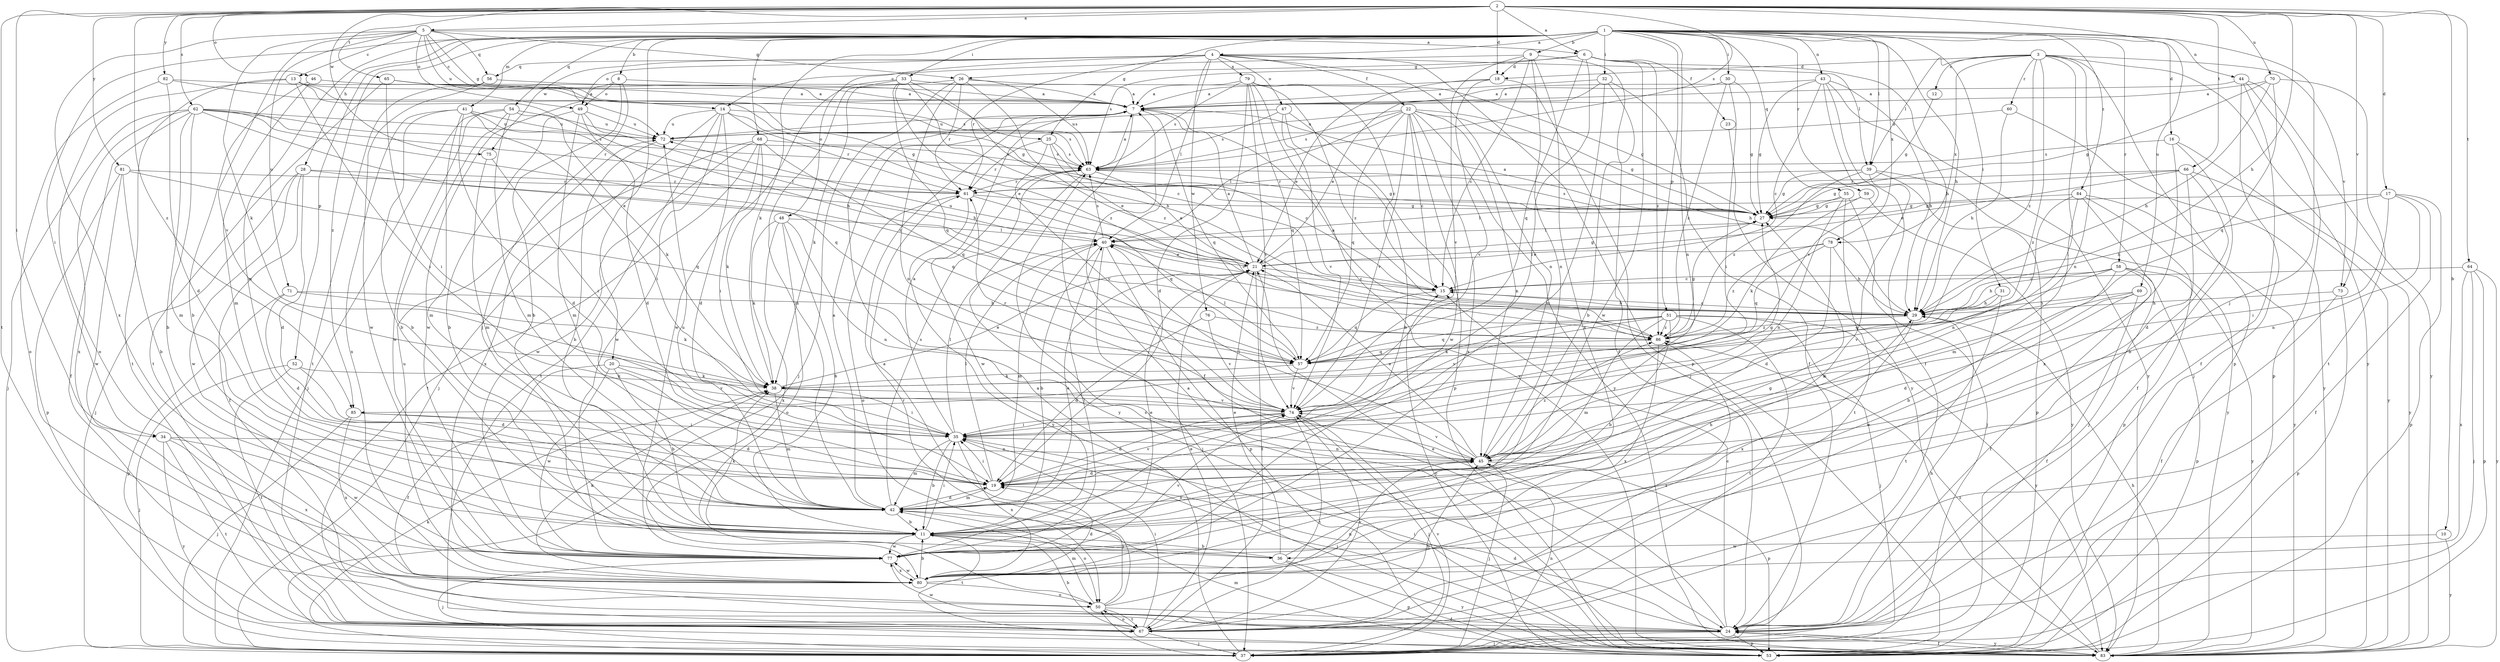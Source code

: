 strict digraph  {
	1 -> 4 [label=a];
	2 -> 5 [label=a];
	2 -> 6 [label=a];
	5 -> 6 [label=a];
	13 -> 7 [label=a];
	18 -> 7 [label=a];
	21 -> 7 [label=a];
	26 -> 7 [label=a];
	27 -> 7 [label=a];
	30 -> 7 [label=a];
	32 -> 7 [label=a];
	33 -> 7 [label=a];
	35 -> 7 [label=a];
	37 -> 7 [label=a];
	42 -> 7 [label=a];
	43 -> 7 [label=a];
	44 -> 7 [label=a];
	46 -> 7 [label=a];
	50 -> 7 [label=a];
	56 -> 7 [label=a];
	63 -> 7 [label=a];
	65 -> 7 [label=a];
	70 -> 7 [label=a];
	79 -> 7 [label=a];
	82 -> 7 [label=a];
	83 -> 7 [label=a];
	86 -> 7 [label=a];
	1 -> 8 [label=b];
	1 -> 9 [label=b];
	2 -> 10 [label=b];
	8 -> 11 [label=b];
	20 -> 11 [label=b];
	32 -> 11 [label=b];
	35 -> 11 [label=b];
	36 -> 11 [label=b];
	40 -> 11 [label=b];
	41 -> 11 [label=b];
	42 -> 11 [label=b];
	46 -> 11 [label=b];
	47 -> 11 [label=b];
	48 -> 11 [label=b];
	49 -> 11 [label=b];
	51 -> 11 [label=b];
	54 -> 11 [label=b];
	58 -> 11 [label=b];
	62 -> 11 [label=b];
	66 -> 11 [label=b];
	67 -> 11 [label=b];
	72 -> 11 [label=b];
	80 -> 11 [label=b];
	81 -> 11 [label=b];
	3 -> 12 [label=c];
	5 -> 13 [label=c];
	5 -> 14 [label=c];
	9 -> 14 [label=c];
	9 -> 15 [label=c];
	21 -> 15 [label=c];
	22 -> 15 [label=c];
	24 -> 15 [label=c];
	25 -> 15 [label=c];
	29 -> 15 [label=c];
	33 -> 15 [label=c];
	40 -> 15 [label=c];
	43 -> 15 [label=c];
	53 -> 15 [label=c];
	58 -> 15 [label=c];
	64 -> 15 [label=c];
	79 -> 15 [label=c];
	1 -> 16 [label=d];
	2 -> 17 [label=d];
	2 -> 18 [label=d];
	3 -> 18 [label=d];
	9 -> 18 [label=d];
	14 -> 19 [label=d];
	24 -> 19 [label=d];
	28 -> 19 [label=d];
	41 -> 19 [label=d];
	42 -> 19 [label=d];
	45 -> 19 [label=d];
	49 -> 19 [label=d];
	52 -> 19 [label=d];
	66 -> 19 [label=d];
	69 -> 19 [label=d];
	71 -> 19 [label=d];
	74 -> 19 [label=d];
	76 -> 19 [label=d];
	78 -> 19 [label=d];
	79 -> 19 [label=d];
	80 -> 19 [label=d];
	82 -> 19 [label=d];
	85 -> 19 [label=d];
	1 -> 20 [label=e];
	14 -> 21 [label=e];
	18 -> 21 [label=e];
	24 -> 21 [label=e];
	25 -> 21 [label=e];
	32 -> 21 [label=e];
	36 -> 21 [label=e];
	38 -> 21 [label=e];
	40 -> 21 [label=e];
	42 -> 21 [label=e];
	45 -> 21 [label=e];
	63 -> 21 [label=e];
	66 -> 21 [label=e];
	67 -> 21 [label=e];
	77 -> 21 [label=e];
	78 -> 21 [label=e];
	4 -> 22 [label=f];
	6 -> 23 [label=f];
	7 -> 24 [label=f];
	9 -> 24 [label=f];
	16 -> 24 [label=f];
	17 -> 24 [label=f];
	20 -> 24 [label=f];
	28 -> 24 [label=f];
	32 -> 24 [label=f];
	43 -> 24 [label=f];
	44 -> 24 [label=f];
	50 -> 24 [label=f];
	58 -> 24 [label=f];
	62 -> 24 [label=f];
	69 -> 24 [label=f];
	73 -> 24 [label=f];
	83 -> 24 [label=f];
	1 -> 25 [label=g];
	5 -> 25 [label=g];
	5 -> 26 [label=g];
	6 -> 26 [label=g];
	8 -> 27 [label=g];
	12 -> 27 [label=g];
	13 -> 27 [label=g];
	17 -> 27 [label=g];
	21 -> 27 [label=g];
	22 -> 27 [label=g];
	30 -> 27 [label=g];
	35 -> 27 [label=g];
	36 -> 27 [label=g];
	39 -> 27 [label=g];
	43 -> 27 [label=g];
	55 -> 27 [label=g];
	59 -> 27 [label=g];
	61 -> 27 [label=g];
	63 -> 27 [label=g];
	66 -> 27 [label=g];
	70 -> 27 [label=g];
	82 -> 27 [label=g];
	84 -> 27 [label=g];
	86 -> 27 [label=g];
	1 -> 28 [label=h];
	1 -> 29 [label=h];
	2 -> 29 [label=h];
	6 -> 29 [label=h];
	11 -> 29 [label=h];
	13 -> 29 [label=h];
	15 -> 29 [label=h];
	17 -> 29 [label=h];
	22 -> 29 [label=h];
	24 -> 29 [label=h];
	31 -> 29 [label=h];
	33 -> 29 [label=h];
	41 -> 29 [label=h];
	43 -> 29 [label=h];
	58 -> 29 [label=h];
	60 -> 29 [label=h];
	69 -> 29 [label=h];
	70 -> 29 [label=h];
	71 -> 29 [label=h];
	73 -> 29 [label=h];
	78 -> 29 [label=h];
	83 -> 29 [label=h];
	1 -> 30 [label=i];
	1 -> 31 [label=i];
	1 -> 32 [label=i];
	1 -> 33 [label=i];
	1 -> 34 [label=i];
	2 -> 34 [label=i];
	3 -> 35 [label=i];
	6 -> 35 [label=i];
	11 -> 35 [label=i];
	13 -> 35 [label=i];
	17 -> 35 [label=i];
	19 -> 35 [label=i];
	24 -> 35 [label=i];
	30 -> 35 [label=i];
	38 -> 35 [label=i];
	41 -> 35 [label=i];
	65 -> 35 [label=i];
	67 -> 35 [label=i];
	68 -> 35 [label=i];
	74 -> 35 [label=i];
	75 -> 35 [label=i];
	83 -> 35 [label=i];
	85 -> 35 [label=i];
	1 -> 36 [label=j];
	8 -> 36 [label=j];
	11 -> 36 [label=j];
	14 -> 37 [label=j];
	18 -> 37 [label=j];
	24 -> 37 [label=j];
	26 -> 37 [label=j];
	28 -> 37 [label=j];
	40 -> 37 [label=j];
	44 -> 37 [label=j];
	45 -> 37 [label=j];
	51 -> 37 [label=j];
	52 -> 37 [label=j];
	54 -> 37 [label=j];
	55 -> 37 [label=j];
	62 -> 37 [label=j];
	64 -> 37 [label=j];
	67 -> 37 [label=j];
	74 -> 37 [label=j];
	77 -> 37 [label=j];
	84 -> 37 [label=j];
	85 -> 37 [label=j];
	1 -> 38 [label=k];
	5 -> 38 [label=k];
	11 -> 38 [label=k];
	20 -> 38 [label=k];
	26 -> 38 [label=k];
	48 -> 38 [label=k];
	51 -> 38 [label=k];
	52 -> 38 [label=k];
	53 -> 38 [label=k];
	54 -> 38 [label=k];
	57 -> 38 [label=k];
	59 -> 38 [label=k];
	68 -> 38 [label=k];
	71 -> 38 [label=k];
	80 -> 38 [label=k];
	1 -> 39 [label=l];
	3 -> 39 [label=l];
	4 -> 39 [label=l];
	4 -> 40 [label=l];
	19 -> 40 [label=l];
	22 -> 40 [label=l];
	27 -> 40 [label=l];
	35 -> 40 [label=l];
	45 -> 40 [label=l];
	48 -> 40 [label=l];
	49 -> 40 [label=l];
	55 -> 40 [label=l];
	57 -> 40 [label=l];
	77 -> 40 [label=l];
	1 -> 41 [label=m];
	1 -> 42 [label=m];
	19 -> 42 [label=m];
	32 -> 42 [label=m];
	33 -> 42 [label=m];
	35 -> 42 [label=m];
	38 -> 42 [label=m];
	40 -> 42 [label=m];
	41 -> 42 [label=m];
	46 -> 42 [label=m];
	49 -> 42 [label=m];
	50 -> 42 [label=m];
	51 -> 42 [label=m];
	53 -> 42 [label=m];
	54 -> 42 [label=m];
	62 -> 42 [label=m];
	75 -> 42 [label=m];
	84 -> 42 [label=m];
	1 -> 43 [label=n];
	1 -> 44 [label=n];
	1 -> 45 [label=n];
	3 -> 45 [label=n];
	4 -> 45 [label=n];
	9 -> 45 [label=n];
	11 -> 45 [label=n];
	17 -> 45 [label=n];
	22 -> 45 [label=n];
	26 -> 45 [label=n];
	34 -> 45 [label=n];
	35 -> 45 [label=n];
	37 -> 45 [label=n];
	48 -> 45 [label=n];
	50 -> 45 [label=n];
	55 -> 45 [label=n];
	67 -> 45 [label=n];
	69 -> 45 [label=n];
	84 -> 45 [label=n];
	2 -> 46 [label=o];
	4 -> 47 [label=o];
	4 -> 48 [label=o];
	4 -> 49 [label=o];
	5 -> 49 [label=o];
	8 -> 49 [label=o];
	13 -> 50 [label=o];
	37 -> 50 [label=o];
	42 -> 50 [label=o];
	48 -> 50 [label=o];
	61 -> 50 [label=o];
	67 -> 50 [label=o];
	80 -> 50 [label=o];
	82 -> 50 [label=o];
	1 -> 51 [label=p];
	1 -> 52 [label=p];
	3 -> 53 [label=p];
	4 -> 53 [label=p];
	17 -> 53 [label=p];
	24 -> 53 [label=p];
	36 -> 53 [label=p];
	39 -> 53 [label=p];
	40 -> 53 [label=p];
	44 -> 53 [label=p];
	45 -> 53 [label=p];
	47 -> 53 [label=p];
	58 -> 53 [label=p];
	64 -> 53 [label=p];
	71 -> 53 [label=p];
	73 -> 53 [label=p];
	81 -> 53 [label=p];
	84 -> 53 [label=p];
	1 -> 54 [label=q];
	1 -> 55 [label=q];
	4 -> 56 [label=q];
	5 -> 56 [label=q];
	6 -> 57 [label=q];
	7 -> 57 [label=q];
	15 -> 57 [label=q];
	22 -> 57 [label=q];
	28 -> 57 [label=q];
	31 -> 57 [label=q];
	33 -> 57 [label=q];
	51 -> 57 [label=q];
	61 -> 57 [label=q];
	62 -> 57 [label=q];
	68 -> 57 [label=q];
	70 -> 57 [label=q];
	78 -> 57 [label=q];
	79 -> 57 [label=q];
	81 -> 57 [label=q];
	86 -> 57 [label=q];
	1 -> 58 [label=r];
	1 -> 59 [label=r];
	3 -> 60 [label=r];
	4 -> 61 [label=r];
	14 -> 61 [label=r];
	25 -> 61 [label=r];
	26 -> 61 [label=r];
	28 -> 61 [label=r];
	39 -> 61 [label=r];
	50 -> 61 [label=r];
	62 -> 61 [label=r];
	63 -> 61 [label=r];
	66 -> 61 [label=r];
	74 -> 61 [label=r];
	81 -> 61 [label=r];
	2 -> 62 [label=s];
	2 -> 63 [label=s];
	6 -> 63 [label=s];
	14 -> 63 [label=s];
	16 -> 63 [label=s];
	22 -> 63 [label=s];
	25 -> 63 [label=s];
	26 -> 63 [label=s];
	27 -> 63 [label=s];
	40 -> 63 [label=s];
	42 -> 63 [label=s];
	47 -> 63 [label=s];
	62 -> 63 [label=s];
	65 -> 63 [label=s];
	68 -> 63 [label=s];
	72 -> 63 [label=s];
	79 -> 63 [label=s];
	83 -> 63 [label=s];
	2 -> 64 [label=t];
	2 -> 65 [label=t];
	2 -> 66 [label=t];
	2 -> 67 [label=t];
	11 -> 67 [label=t];
	13 -> 67 [label=t];
	14 -> 67 [label=t];
	21 -> 67 [label=t];
	31 -> 67 [label=t];
	34 -> 67 [label=t];
	50 -> 67 [label=t];
	51 -> 67 [label=t];
	52 -> 67 [label=t];
	55 -> 67 [label=t];
	56 -> 67 [label=t];
	65 -> 67 [label=t];
	68 -> 67 [label=t];
	70 -> 67 [label=t];
	74 -> 67 [label=t];
	1 -> 68 [label=u];
	2 -> 69 [label=u];
	2 -> 70 [label=u];
	5 -> 71 [label=u];
	5 -> 72 [label=u];
	7 -> 72 [label=u];
	14 -> 72 [label=u];
	21 -> 72 [label=u];
	22 -> 72 [label=u];
	41 -> 72 [label=u];
	42 -> 72 [label=u];
	47 -> 72 [label=u];
	49 -> 72 [label=u];
	54 -> 72 [label=u];
	60 -> 72 [label=u];
	62 -> 72 [label=u];
	80 -> 72 [label=u];
	2 -> 73 [label=v];
	3 -> 73 [label=v];
	5 -> 74 [label=v];
	9 -> 74 [label=v];
	18 -> 74 [label=v];
	19 -> 74 [label=v];
	20 -> 74 [label=v];
	22 -> 74 [label=v];
	25 -> 74 [label=v];
	37 -> 74 [label=v];
	38 -> 74 [label=v];
	43 -> 74 [label=v];
	45 -> 74 [label=v];
	47 -> 74 [label=v];
	51 -> 74 [label=v];
	57 -> 74 [label=v];
	58 -> 74 [label=v];
	67 -> 74 [label=v];
	76 -> 74 [label=v];
	77 -> 74 [label=v];
	79 -> 74 [label=v];
	2 -> 75 [label=w];
	4 -> 75 [label=w];
	4 -> 76 [label=w];
	6 -> 77 [label=w];
	8 -> 77 [label=w];
	10 -> 77 [label=w];
	11 -> 77 [label=w];
	14 -> 77 [label=w];
	20 -> 77 [label=w];
	22 -> 77 [label=w];
	24 -> 77 [label=w];
	28 -> 77 [label=w];
	33 -> 77 [label=w];
	34 -> 77 [label=w];
	54 -> 77 [label=w];
	56 -> 77 [label=w];
	63 -> 77 [label=w];
	68 -> 77 [label=w];
	69 -> 77 [label=w];
	80 -> 77 [label=w];
	81 -> 77 [label=w];
	1 -> 78 [label=x];
	3 -> 78 [label=x];
	4 -> 79 [label=x];
	5 -> 80 [label=x];
	9 -> 80 [label=x];
	16 -> 80 [label=x];
	22 -> 80 [label=x];
	29 -> 80 [label=x];
	34 -> 80 [label=x];
	35 -> 80 [label=x];
	39 -> 80 [label=x];
	41 -> 80 [label=x];
	48 -> 80 [label=x];
	62 -> 80 [label=x];
	64 -> 80 [label=x];
	68 -> 80 [label=x];
	77 -> 80 [label=x];
	85 -> 80 [label=x];
	86 -> 80 [label=x];
	2 -> 81 [label=y];
	2 -> 82 [label=y];
	3 -> 83 [label=y];
	10 -> 83 [label=y];
	16 -> 83 [label=y];
	22 -> 83 [label=y];
	23 -> 83 [label=y];
	24 -> 83 [label=y];
	34 -> 83 [label=y];
	36 -> 83 [label=y];
	39 -> 83 [label=y];
	43 -> 83 [label=y];
	44 -> 83 [label=y];
	51 -> 83 [label=y];
	58 -> 83 [label=y];
	59 -> 83 [label=y];
	60 -> 83 [label=y];
	61 -> 83 [label=y];
	63 -> 83 [label=y];
	64 -> 83 [label=y];
	66 -> 83 [label=y];
	79 -> 83 [label=y];
	84 -> 83 [label=y];
	1 -> 84 [label=z];
	1 -> 85 [label=z];
	2 -> 85 [label=z];
	3 -> 85 [label=z];
	3 -> 86 [label=z];
	6 -> 86 [label=z];
	26 -> 86 [label=z];
	29 -> 86 [label=z];
	30 -> 86 [label=z];
	33 -> 86 [label=z];
	39 -> 86 [label=z];
	45 -> 86 [label=z];
	51 -> 86 [label=z];
	62 -> 86 [label=z];
	67 -> 86 [label=z];
	76 -> 86 [label=z];
	78 -> 86 [label=z];
	79 -> 86 [label=z];
	83 -> 86 [label=z];
}
